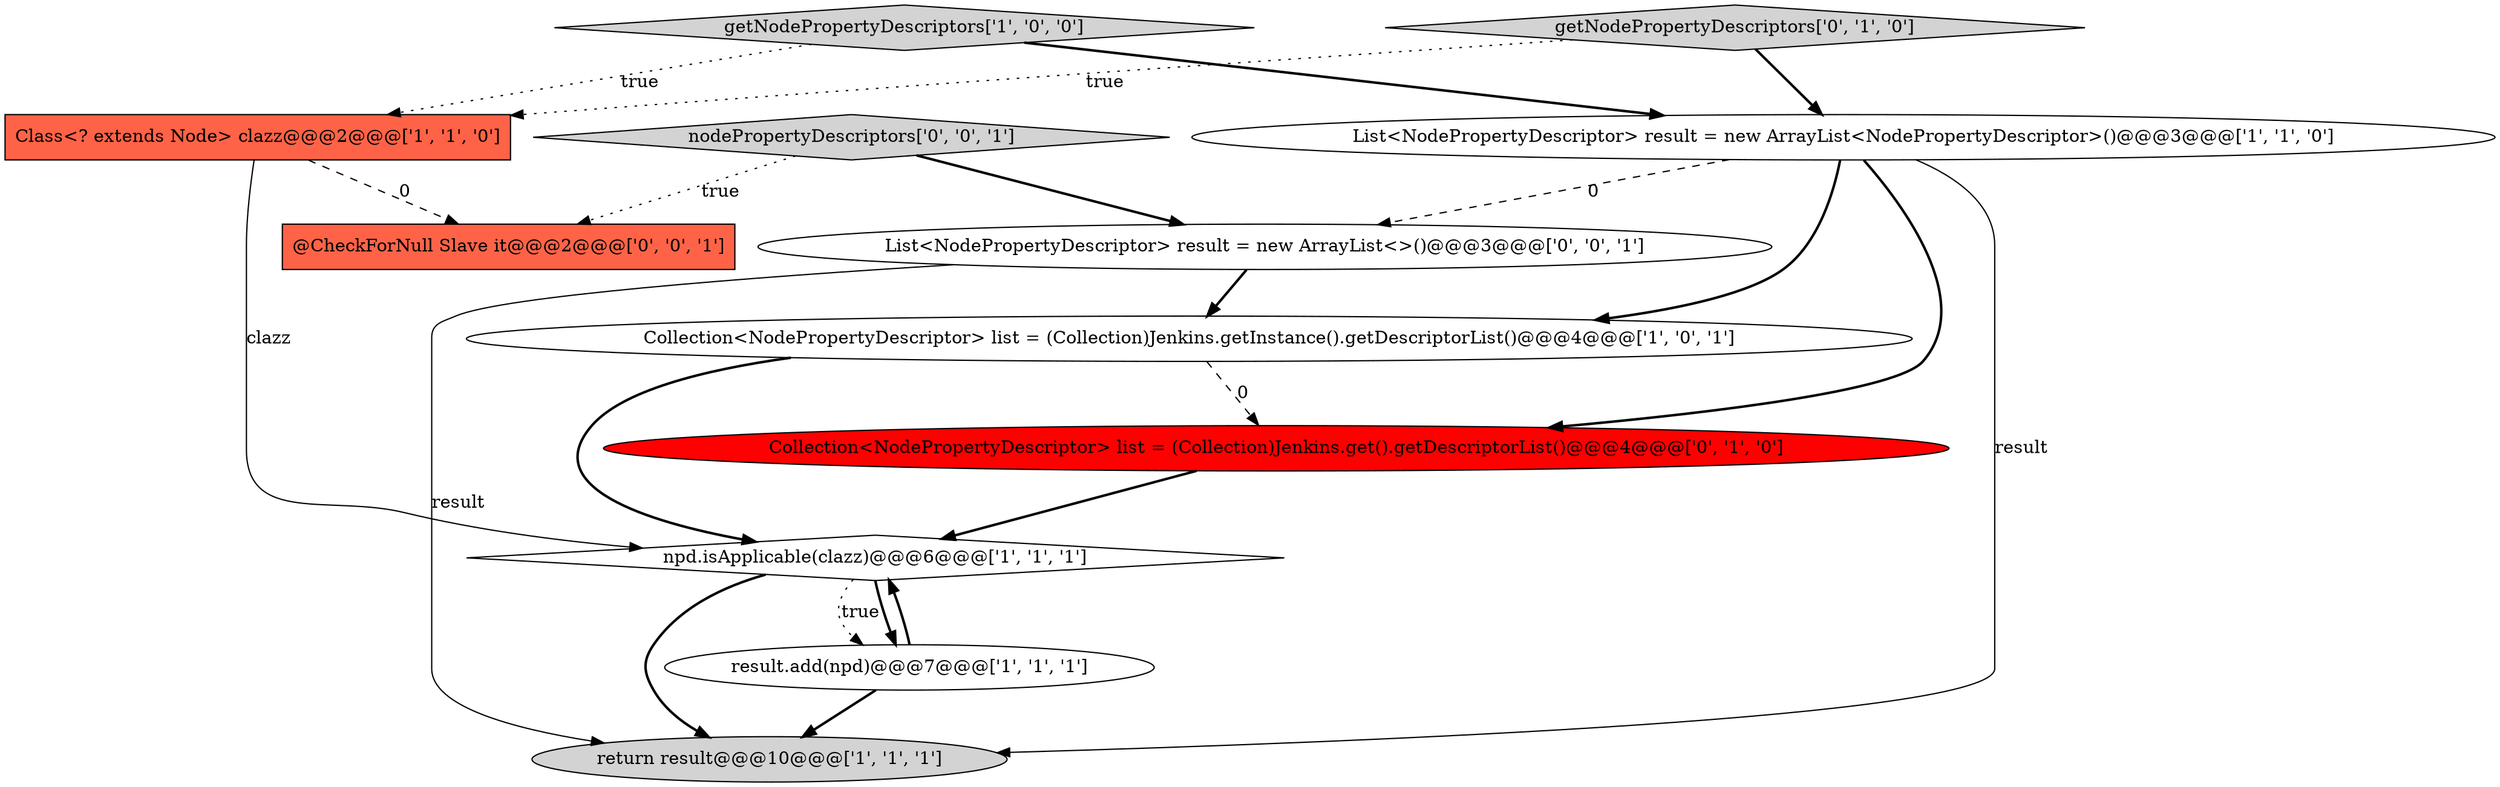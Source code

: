 digraph {
1 [style = filled, label = "getNodePropertyDescriptors['1', '0', '0']", fillcolor = lightgray, shape = diamond image = "AAA0AAABBB1BBB"];
5 [style = filled, label = "npd.isApplicable(clazz)@@@6@@@['1', '1', '1']", fillcolor = white, shape = diamond image = "AAA0AAABBB1BBB"];
9 [style = filled, label = "@CheckForNull Slave it@@@2@@@['0', '0', '1']", fillcolor = tomato, shape = box image = "AAA0AAABBB3BBB"];
3 [style = filled, label = "List<NodePropertyDescriptor> result = new ArrayList<NodePropertyDescriptor>()@@@3@@@['1', '1', '0']", fillcolor = white, shape = ellipse image = "AAA0AAABBB1BBB"];
8 [style = filled, label = "Collection<NodePropertyDescriptor> list = (Collection)Jenkins.get().getDescriptorList()@@@4@@@['0', '1', '0']", fillcolor = red, shape = ellipse image = "AAA1AAABBB2BBB"];
10 [style = filled, label = "nodePropertyDescriptors['0', '0', '1']", fillcolor = lightgray, shape = diamond image = "AAA0AAABBB3BBB"];
11 [style = filled, label = "List<NodePropertyDescriptor> result = new ArrayList<>()@@@3@@@['0', '0', '1']", fillcolor = white, shape = ellipse image = "AAA0AAABBB3BBB"];
2 [style = filled, label = "Class<? extends Node> clazz@@@2@@@['1', '1', '0']", fillcolor = tomato, shape = box image = "AAA0AAABBB1BBB"];
0 [style = filled, label = "Collection<NodePropertyDescriptor> list = (Collection)Jenkins.getInstance().getDescriptorList()@@@4@@@['1', '0', '1']", fillcolor = white, shape = ellipse image = "AAA0AAABBB1BBB"];
7 [style = filled, label = "getNodePropertyDescriptors['0', '1', '0']", fillcolor = lightgray, shape = diamond image = "AAA0AAABBB2BBB"];
6 [style = filled, label = "result.add(npd)@@@7@@@['1', '1', '1']", fillcolor = white, shape = ellipse image = "AAA0AAABBB1BBB"];
4 [style = filled, label = "return result@@@10@@@['1', '1', '1']", fillcolor = lightgray, shape = ellipse image = "AAA0AAABBB1BBB"];
7->2 [style = dotted, label="true"];
11->4 [style = solid, label="result"];
1->3 [style = bold, label=""];
2->5 [style = solid, label="clazz"];
5->6 [style = dotted, label="true"];
10->9 [style = dotted, label="true"];
7->3 [style = bold, label=""];
3->0 [style = bold, label=""];
6->4 [style = bold, label=""];
6->5 [style = bold, label=""];
11->0 [style = bold, label=""];
5->6 [style = bold, label=""];
8->5 [style = bold, label=""];
2->9 [style = dashed, label="0"];
3->8 [style = bold, label=""];
5->4 [style = bold, label=""];
0->8 [style = dashed, label="0"];
1->2 [style = dotted, label="true"];
3->4 [style = solid, label="result"];
3->11 [style = dashed, label="0"];
0->5 [style = bold, label=""];
10->11 [style = bold, label=""];
}
